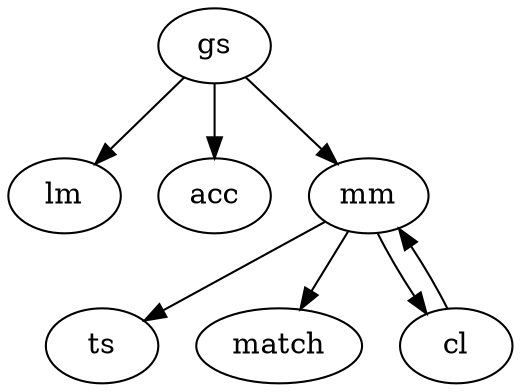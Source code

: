 digraph G {
    graph [layout=dot rankdir=TB];
    gs -> {lm acc mm};
    mm -> {ts match};
    cl -> mm;
    mm -> cl;
}
